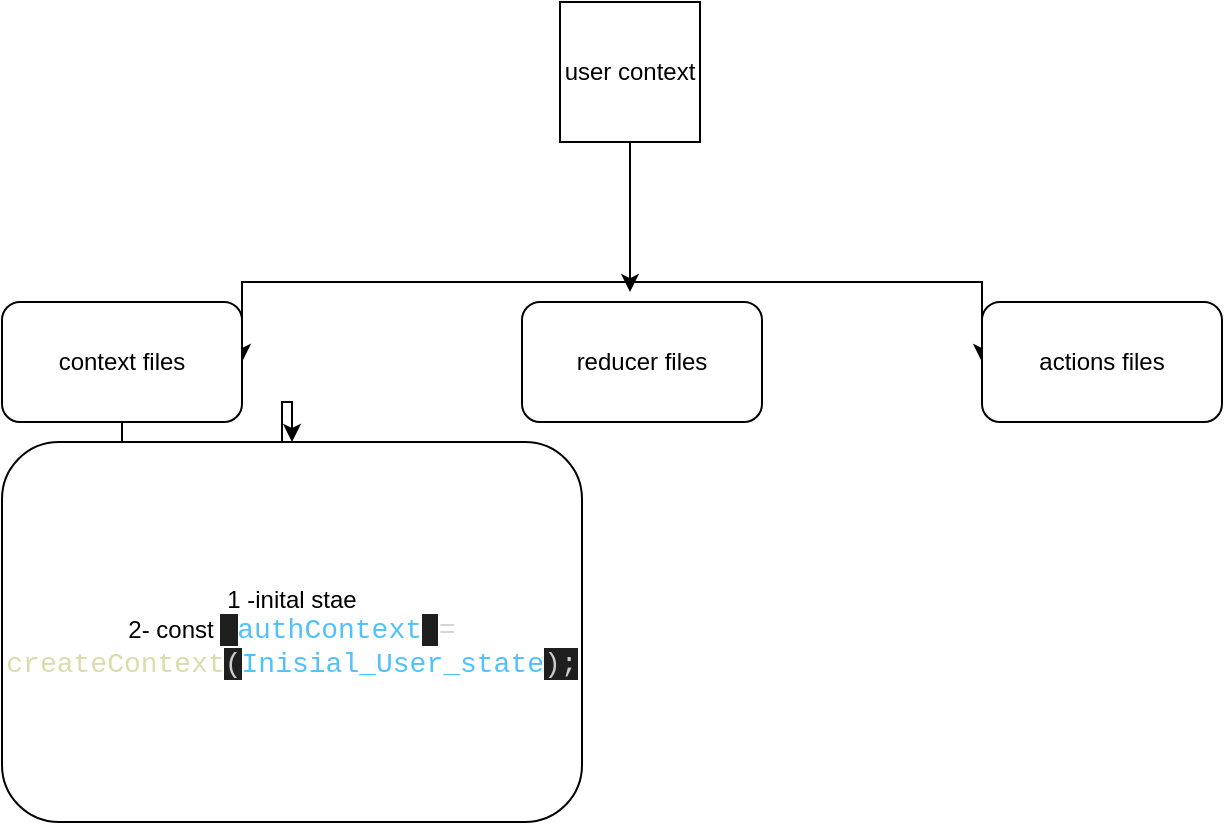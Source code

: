 <mxfile version="22.1.16" type="github">
  <diagram name="Page-1" id="tSihZdwz6XxOGSw7vRzn">
    <mxGraphModel dx="880" dy="426" grid="1" gridSize="10" guides="1" tooltips="1" connect="1" arrows="1" fold="1" page="1" pageScale="1" pageWidth="827" pageHeight="1169" math="0" shadow="0">
      <root>
        <mxCell id="0" />
        <mxCell id="1" parent="0" />
        <mxCell id="ahAW-3cThXBov5pNrX8F-6" style="edgeStyle=orthogonalEdgeStyle;rounded=0;orthogonalLoop=1;jettySize=auto;html=1;entryX=0.45;entryY=-0.083;entryDx=0;entryDy=0;entryPerimeter=0;" edge="1" parent="1" source="ahAW-3cThXBov5pNrX8F-1" target="ahAW-3cThXBov5pNrX8F-3">
          <mxGeometry relative="1" as="geometry">
            <Array as="points" />
          </mxGeometry>
        </mxCell>
        <mxCell id="ahAW-3cThXBov5pNrX8F-7" style="edgeStyle=orthogonalEdgeStyle;rounded=0;orthogonalLoop=1;jettySize=auto;html=1;entryX=1;entryY=0.5;entryDx=0;entryDy=0;" edge="1" parent="1" source="ahAW-3cThXBov5pNrX8F-1" target="ahAW-3cThXBov5pNrX8F-2">
          <mxGeometry relative="1" as="geometry">
            <Array as="points">
              <mxPoint x="414" y="140" />
            </Array>
          </mxGeometry>
        </mxCell>
        <mxCell id="ahAW-3cThXBov5pNrX8F-9" style="edgeStyle=orthogonalEdgeStyle;rounded=0;orthogonalLoop=1;jettySize=auto;html=1;entryX=0;entryY=0.5;entryDx=0;entryDy=0;" edge="1" parent="1" source="ahAW-3cThXBov5pNrX8F-1" target="ahAW-3cThXBov5pNrX8F-8">
          <mxGeometry relative="1" as="geometry">
            <Array as="points">
              <mxPoint x="414" y="140" />
              <mxPoint x="590" y="140" />
            </Array>
          </mxGeometry>
        </mxCell>
        <mxCell id="ahAW-3cThXBov5pNrX8F-1" value="user context" style="whiteSpace=wrap;html=1;aspect=fixed;" vertex="1" parent="1">
          <mxGeometry x="379" width="70" height="70" as="geometry" />
        </mxCell>
        <mxCell id="ahAW-3cThXBov5pNrX8F-13" value="" style="edgeStyle=orthogonalEdgeStyle;rounded=0;orthogonalLoop=1;jettySize=auto;html=1;" edge="1" parent="1" source="ahAW-3cThXBov5pNrX8F-2" target="ahAW-3cThXBov5pNrX8F-12">
          <mxGeometry relative="1" as="geometry" />
        </mxCell>
        <mxCell id="ahAW-3cThXBov5pNrX8F-2" value="context files" style="rounded=1;whiteSpace=wrap;html=1;" vertex="1" parent="1">
          <mxGeometry x="100" y="150" width="120" height="60" as="geometry" />
        </mxCell>
        <mxCell id="ahAW-3cThXBov5pNrX8F-3" value="reducer files" style="rounded=1;whiteSpace=wrap;html=1;" vertex="1" parent="1">
          <mxGeometry x="360" y="150" width="120" height="60" as="geometry" />
        </mxCell>
        <mxCell id="ahAW-3cThXBov5pNrX8F-8" value="actions files" style="rounded=1;whiteSpace=wrap;html=1;" vertex="1" parent="1">
          <mxGeometry x="590" y="150" width="120" height="60" as="geometry" />
        </mxCell>
        <mxCell id="ahAW-3cThXBov5pNrX8F-12" value="1 -inital stae&lt;br&gt;2-&amp;nbsp;const&amp;nbsp;&lt;span style=&quot;background-color: rgb(31, 31, 31); color: rgb(204, 204, 204); font-family: Consolas, &amp;quot;Courier New&amp;quot;, monospace; font-size: 14px;&quot;&gt; &lt;/span&gt;&lt;span style=&quot;font-family: Consolas, &amp;quot;Courier New&amp;quot;, monospace; font-size: 14px; color: rgb(79, 193, 255);&quot;&gt;authContext&lt;/span&gt;&lt;span style=&quot;background-color: rgb(31, 31, 31); color: rgb(204, 204, 204); font-family: Consolas, &amp;quot;Courier New&amp;quot;, monospace; font-size: 14px;&quot;&gt; &lt;/span&gt;&lt;span style=&quot;font-family: Consolas, &amp;quot;Courier New&amp;quot;, monospace; font-size: 14px; color: rgb(212, 212, 212);&quot;&gt;=&lt;/span&gt;&lt;span style=&quot;background-color: rgb(31, 31, 31); color: rgb(204, 204, 204); font-family: Consolas, &amp;quot;Courier New&amp;quot;, monospace; font-size: 14px;&quot;&gt; &lt;/span&gt;&lt;span style=&quot;font-family: Consolas, &amp;quot;Courier New&amp;quot;, monospace; font-size: 14px; color: rgb(220, 220, 170);&quot;&gt;createContext&lt;/span&gt;&lt;span style=&quot;background-color: rgb(31, 31, 31); color: rgb(204, 204, 204); font-family: Consolas, &amp;quot;Courier New&amp;quot;, monospace; font-size: 14px;&quot;&gt;(&lt;/span&gt;&lt;span style=&quot;font-family: Consolas, &amp;quot;Courier New&amp;quot;, monospace; font-size: 14px; color: rgb(79, 193, 255);&quot;&gt;Inisial_User_state&lt;/span&gt;&lt;span style=&quot;background-color: rgb(31, 31, 31); color: rgb(204, 204, 204); font-family: Consolas, &amp;quot;Courier New&amp;quot;, monospace; font-size: 14px;&quot;&gt;);&lt;/span&gt;" style="rounded=1;whiteSpace=wrap;html=1;" vertex="1" parent="1">
          <mxGeometry x="100" y="220" width="290" height="190" as="geometry" />
        </mxCell>
      </root>
    </mxGraphModel>
  </diagram>
</mxfile>
